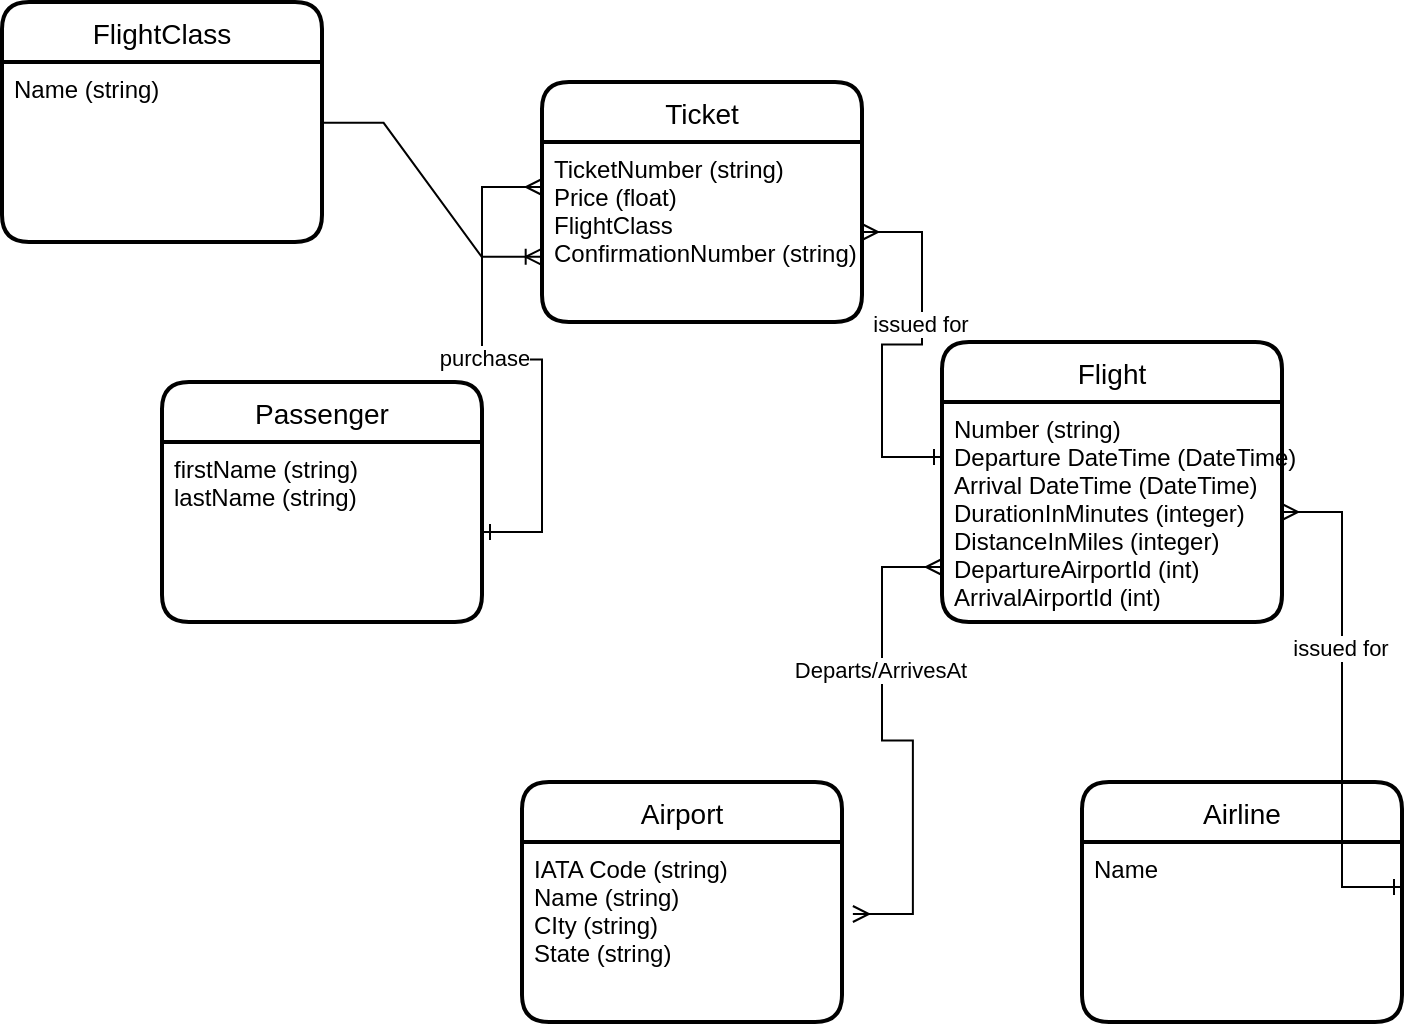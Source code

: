 <mxfile version="20.3.0" type="github">
  <diagram id="OnoTy_1-grJOmto1xHjD" name="Page-1">
    <mxGraphModel dx="898" dy="495" grid="1" gridSize="10" guides="1" tooltips="1" connect="1" arrows="1" fold="1" page="1" pageScale="1" pageWidth="850" pageHeight="1100" math="0" shadow="0">
      <root>
        <mxCell id="0" />
        <mxCell id="1" parent="0" />
        <mxCell id="NgRLTbmCw4-f7tLhL36x-1" value="Passenger" style="swimlane;childLayout=stackLayout;horizontal=1;startSize=30;horizontalStack=0;rounded=1;fontSize=14;fontStyle=0;strokeWidth=2;resizeParent=0;resizeLast=1;shadow=0;dashed=0;align=center;" vertex="1" parent="1">
          <mxGeometry x="110" y="270" width="160" height="120" as="geometry" />
        </mxCell>
        <mxCell id="NgRLTbmCw4-f7tLhL36x-2" value="firstName (string)&#xa;lastName (string)" style="align=left;strokeColor=none;fillColor=none;spacingLeft=4;fontSize=12;verticalAlign=top;resizable=0;rotatable=0;part=1;" vertex="1" parent="NgRLTbmCw4-f7tLhL36x-1">
          <mxGeometry y="30" width="160" height="90" as="geometry" />
        </mxCell>
        <mxCell id="NgRLTbmCw4-f7tLhL36x-3" value="Flight" style="swimlane;childLayout=stackLayout;horizontal=1;startSize=30;horizontalStack=0;rounded=1;fontSize=14;fontStyle=0;strokeWidth=2;resizeParent=0;resizeLast=1;shadow=0;dashed=0;align=center;" vertex="1" parent="1">
          <mxGeometry x="500" y="250" width="170" height="140" as="geometry" />
        </mxCell>
        <mxCell id="NgRLTbmCw4-f7tLhL36x-4" value="Number (string)&#xa;Departure DateTime (DateTime)&#xa;Arrival DateTime (DateTime)&#xa;DurationInMinutes (integer)&#xa;DistanceInMiles (integer)&#xa;DepartureAirportId (int)&#xa;ArrivalAirportId (int)&#xa;&#xa;" style="align=left;strokeColor=none;fillColor=none;spacingLeft=4;fontSize=12;verticalAlign=top;resizable=0;rotatable=0;part=1;" vertex="1" parent="NgRLTbmCw4-f7tLhL36x-3">
          <mxGeometry y="30" width="170" height="110" as="geometry" />
        </mxCell>
        <mxCell id="NgRLTbmCw4-f7tLhL36x-7" value="Airport" style="swimlane;childLayout=stackLayout;horizontal=1;startSize=30;horizontalStack=0;rounded=1;fontSize=14;fontStyle=0;strokeWidth=2;resizeParent=0;resizeLast=1;shadow=0;dashed=0;align=center;" vertex="1" parent="1">
          <mxGeometry x="290" y="470" width="160" height="120" as="geometry" />
        </mxCell>
        <mxCell id="NgRLTbmCw4-f7tLhL36x-8" value="IATA Code (string)&#xa;Name (string)&#xa;CIty (string)&#xa;State (string)" style="align=left;strokeColor=none;fillColor=none;spacingLeft=4;fontSize=12;verticalAlign=top;resizable=0;rotatable=0;part=1;" vertex="1" parent="NgRLTbmCw4-f7tLhL36x-7">
          <mxGeometry y="30" width="160" height="90" as="geometry" />
        </mxCell>
        <mxCell id="NgRLTbmCw4-f7tLhL36x-10" value="" style="edgeStyle=entityRelationEdgeStyle;fontSize=12;html=1;endArrow=ERmany;startArrow=ERmany;rounded=0;entryX=0;entryY=0.75;entryDx=0;entryDy=0;exitX=1.034;exitY=0.4;exitDx=0;exitDy=0;exitPerimeter=0;" edge="1" parent="1" source="NgRLTbmCw4-f7tLhL36x-8" target="NgRLTbmCw4-f7tLhL36x-4">
          <mxGeometry width="100" height="100" relative="1" as="geometry">
            <mxPoint x="460" y="540" as="sourcePoint" />
            <mxPoint x="440" y="410" as="targetPoint" />
          </mxGeometry>
        </mxCell>
        <mxCell id="NgRLTbmCw4-f7tLhL36x-11" value="Departs/ArrivesAt" style="edgeLabel;html=1;align=center;verticalAlign=middle;resizable=0;points=[];" vertex="1" connectable="0" parent="NgRLTbmCw4-f7tLhL36x-10">
          <mxGeometry x="0.345" y="1" relative="1" as="geometry">
            <mxPoint as="offset" />
          </mxGeometry>
        </mxCell>
        <mxCell id="NgRLTbmCw4-f7tLhL36x-12" value="Ticket" style="swimlane;childLayout=stackLayout;horizontal=1;startSize=30;horizontalStack=0;rounded=1;fontSize=14;fontStyle=0;strokeWidth=2;resizeParent=0;resizeLast=1;shadow=0;dashed=0;align=center;" vertex="1" parent="1">
          <mxGeometry x="300" y="120" width="160" height="120" as="geometry" />
        </mxCell>
        <mxCell id="NgRLTbmCw4-f7tLhL36x-13" value="TicketNumber (string)&#xa;Price (float)&#xa;FlightClass &#xa;ConfirmationNumber (string)" style="align=left;strokeColor=none;fillColor=none;spacingLeft=4;fontSize=12;verticalAlign=top;resizable=0;rotatable=0;part=1;" vertex="1" parent="NgRLTbmCw4-f7tLhL36x-12">
          <mxGeometry y="30" width="160" height="90" as="geometry" />
        </mxCell>
        <mxCell id="NgRLTbmCw4-f7tLhL36x-14" value="" style="edgeStyle=entityRelationEdgeStyle;fontSize=12;html=1;endArrow=ERmany;startArrow=ERone;rounded=0;exitX=1;exitY=0.5;exitDx=0;exitDy=0;entryX=0;entryY=0.25;entryDx=0;entryDy=0;startFill=0;" edge="1" parent="1" source="NgRLTbmCw4-f7tLhL36x-2" target="NgRLTbmCw4-f7tLhL36x-13">
          <mxGeometry width="100" height="100" relative="1" as="geometry">
            <mxPoint x="180" y="240" as="sourcePoint" />
            <mxPoint x="280" y="140" as="targetPoint" />
          </mxGeometry>
        </mxCell>
        <mxCell id="NgRLTbmCw4-f7tLhL36x-15" value="purchase" style="edgeLabel;html=1;align=center;verticalAlign=middle;resizable=0;points=[];" vertex="1" connectable="0" parent="NgRLTbmCw4-f7tLhL36x-14">
          <mxGeometry x="0.112" y="-1" relative="1" as="geometry">
            <mxPoint as="offset" />
          </mxGeometry>
        </mxCell>
        <mxCell id="NgRLTbmCw4-f7tLhL36x-16" value="" style="edgeStyle=entityRelationEdgeStyle;fontSize=12;html=1;endArrow=ERone;startArrow=ERmany;rounded=0;entryX=0;entryY=0.25;entryDx=0;entryDy=0;exitX=1;exitY=0.5;exitDx=0;exitDy=0;endFill=0;" edge="1" parent="1" source="NgRLTbmCw4-f7tLhL36x-13" target="NgRLTbmCw4-f7tLhL36x-4">
          <mxGeometry width="100" height="100" relative="1" as="geometry">
            <mxPoint x="340" y="390" as="sourcePoint" />
            <mxPoint x="440" y="290" as="targetPoint" />
          </mxGeometry>
        </mxCell>
        <mxCell id="NgRLTbmCw4-f7tLhL36x-17" value="issued for" style="edgeLabel;html=1;align=center;verticalAlign=middle;resizable=0;points=[];" vertex="1" connectable="0" parent="NgRLTbmCw4-f7tLhL36x-16">
          <mxGeometry x="-0.208" y="-1" relative="1" as="geometry">
            <mxPoint as="offset" />
          </mxGeometry>
        </mxCell>
        <mxCell id="NgRLTbmCw4-f7tLhL36x-19" value="Airline" style="swimlane;childLayout=stackLayout;horizontal=1;startSize=30;horizontalStack=0;rounded=1;fontSize=14;fontStyle=0;strokeWidth=2;resizeParent=0;resizeLast=1;shadow=0;dashed=0;align=center;" vertex="1" parent="1">
          <mxGeometry x="570" y="470" width="160" height="120" as="geometry" />
        </mxCell>
        <mxCell id="NgRLTbmCw4-f7tLhL36x-20" value="Name " style="align=left;strokeColor=none;fillColor=none;spacingLeft=4;fontSize=12;verticalAlign=top;resizable=0;rotatable=0;part=1;" vertex="1" parent="NgRLTbmCw4-f7tLhL36x-19">
          <mxGeometry y="30" width="160" height="90" as="geometry" />
        </mxCell>
        <mxCell id="NgRLTbmCw4-f7tLhL36x-21" value="" style="edgeStyle=entityRelationEdgeStyle;fontSize=12;html=1;endArrow=ERone;startArrow=ERmany;rounded=0;endFill=0;entryX=1;entryY=0.25;entryDx=0;entryDy=0;exitX=1;exitY=0.5;exitDx=0;exitDy=0;" edge="1" parent="1" source="NgRLTbmCw4-f7tLhL36x-4" target="NgRLTbmCw4-f7tLhL36x-20">
          <mxGeometry width="100" height="100" relative="1" as="geometry">
            <mxPoint x="720" y="340" as="sourcePoint" />
            <mxPoint x="790" y="540" as="targetPoint" />
          </mxGeometry>
        </mxCell>
        <mxCell id="NgRLTbmCw4-f7tLhL36x-22" value="issued for" style="edgeLabel;html=1;align=center;verticalAlign=middle;resizable=0;points=[];" vertex="1" connectable="0" parent="NgRLTbmCw4-f7tLhL36x-21">
          <mxGeometry x="-0.208" y="-1" relative="1" as="geometry">
            <mxPoint as="offset" />
          </mxGeometry>
        </mxCell>
        <mxCell id="NgRLTbmCw4-f7tLhL36x-23" value="FlightClass" style="swimlane;childLayout=stackLayout;horizontal=1;startSize=30;horizontalStack=0;rounded=1;fontSize=14;fontStyle=0;strokeWidth=2;resizeParent=0;resizeLast=1;shadow=0;dashed=0;align=center;" vertex="1" parent="1">
          <mxGeometry x="30" y="80" width="160" height="120" as="geometry" />
        </mxCell>
        <mxCell id="NgRLTbmCw4-f7tLhL36x-24" value="Name (string)" style="align=left;strokeColor=none;fillColor=none;spacingLeft=4;fontSize=12;verticalAlign=top;resizable=0;rotatable=0;part=1;" vertex="1" parent="NgRLTbmCw4-f7tLhL36x-23">
          <mxGeometry y="30" width="160" height="90" as="geometry" />
        </mxCell>
        <mxCell id="NgRLTbmCw4-f7tLhL36x-27" value="" style="edgeStyle=entityRelationEdgeStyle;fontSize=12;html=1;endArrow=ERoneToMany;rounded=0;exitX=1.005;exitY=0.338;exitDx=0;exitDy=0;exitPerimeter=0;entryX=-0.001;entryY=0.638;entryDx=0;entryDy=0;entryPerimeter=0;" edge="1" parent="1" source="NgRLTbmCw4-f7tLhL36x-24" target="NgRLTbmCw4-f7tLhL36x-13">
          <mxGeometry width="100" height="100" relative="1" as="geometry">
            <mxPoint x="230" y="130" as="sourcePoint" />
            <mxPoint x="330" y="30" as="targetPoint" />
          </mxGeometry>
        </mxCell>
      </root>
    </mxGraphModel>
  </diagram>
</mxfile>
